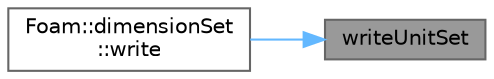 digraph "writeUnitSet"
{
 // LATEX_PDF_SIZE
  bgcolor="transparent";
  edge [fontname=Helvetica,fontsize=10,labelfontname=Helvetica,labelfontsize=10];
  node [fontname=Helvetica,fontsize=10,shape=box,height=0.2,width=0.4];
  rankdir="RL";
  Node1 [id="Node000001",label="writeUnitSet",height=0.2,width=0.4,color="gray40", fillcolor="grey60", style="filled", fontcolor="black",tooltip=" "];
  Node1 -> Node2 [id="edge1_Node000001_Node000002",dir="back",color="steelblue1",style="solid",tooltip=" "];
  Node2 [id="Node000002",label="Foam::dimensionSet\l::write",height=0.2,width=0.4,color="grey40", fillcolor="white", style="filled",URL="$classFoam_1_1dimensionSet.html#a70a45141f5a6b038cfebf1428e61f28d",tooltip=" "];
}
